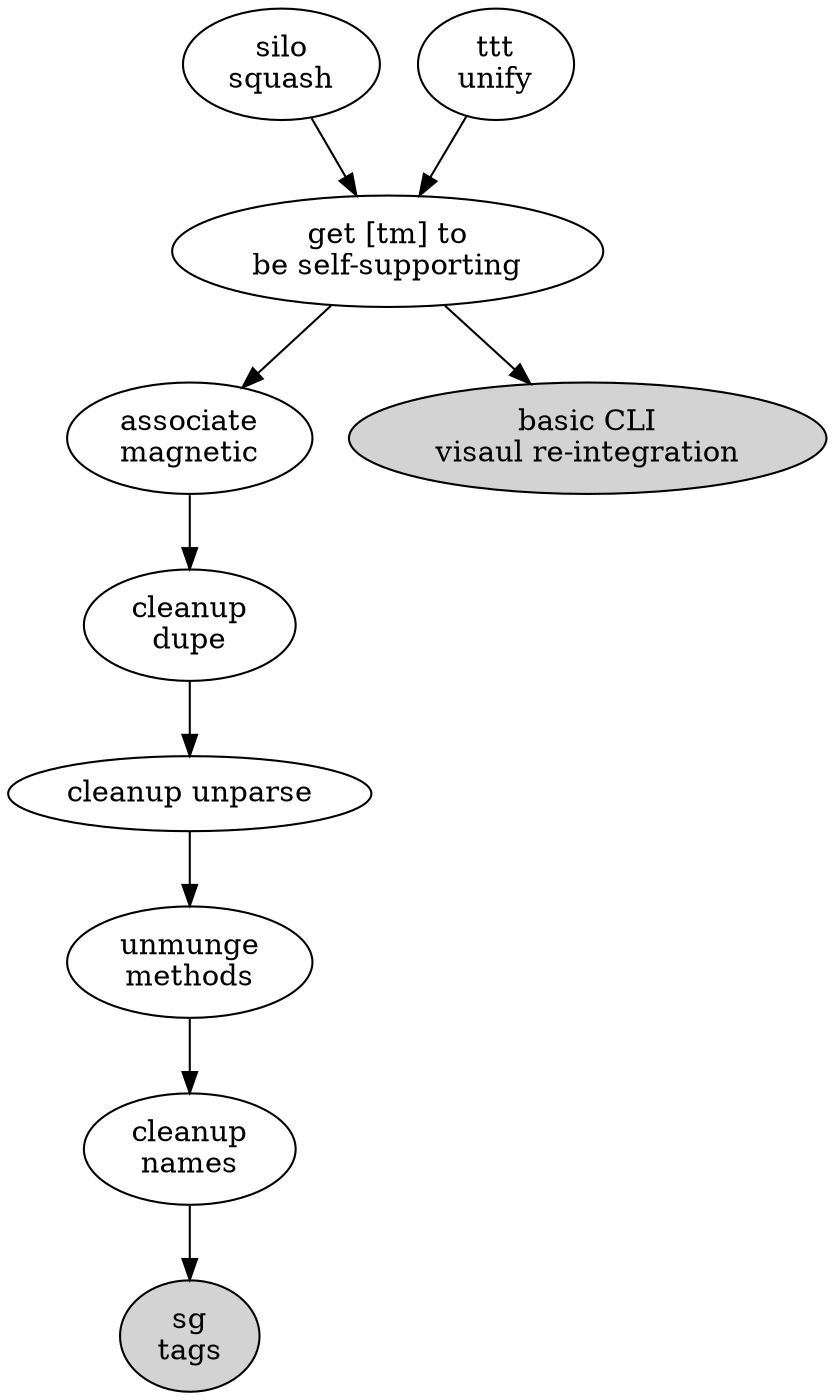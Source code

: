 digraph{

  am [ label="associate\nmagnetic" ]
  cd [ label="cleanup\ndupe" ]
  cv [ label="basic CLI\nvisaul re-integration" style=filled ]
  cn [ label="cleanup\nnames" ]
  si [ label="silo\nsquash" ]
  ss [ label="get [tm] to\nbe self-supporting" ]
  st [ label="sg\ntags" style=filled ]
  tu [ label="ttt\nunify" ]
  um [ label="unmunge\nmethods" ]
  up [ label="cleanup unparse" ]

  am -> cd
  cd -> up
  cn -> st
  si -> ss
  ss -> cv
  ss -> am
  tu -> ss
  um -> cn
  up -> um

  # that one color of blue: fillcolor="#b5d5fb" style=filled

}
